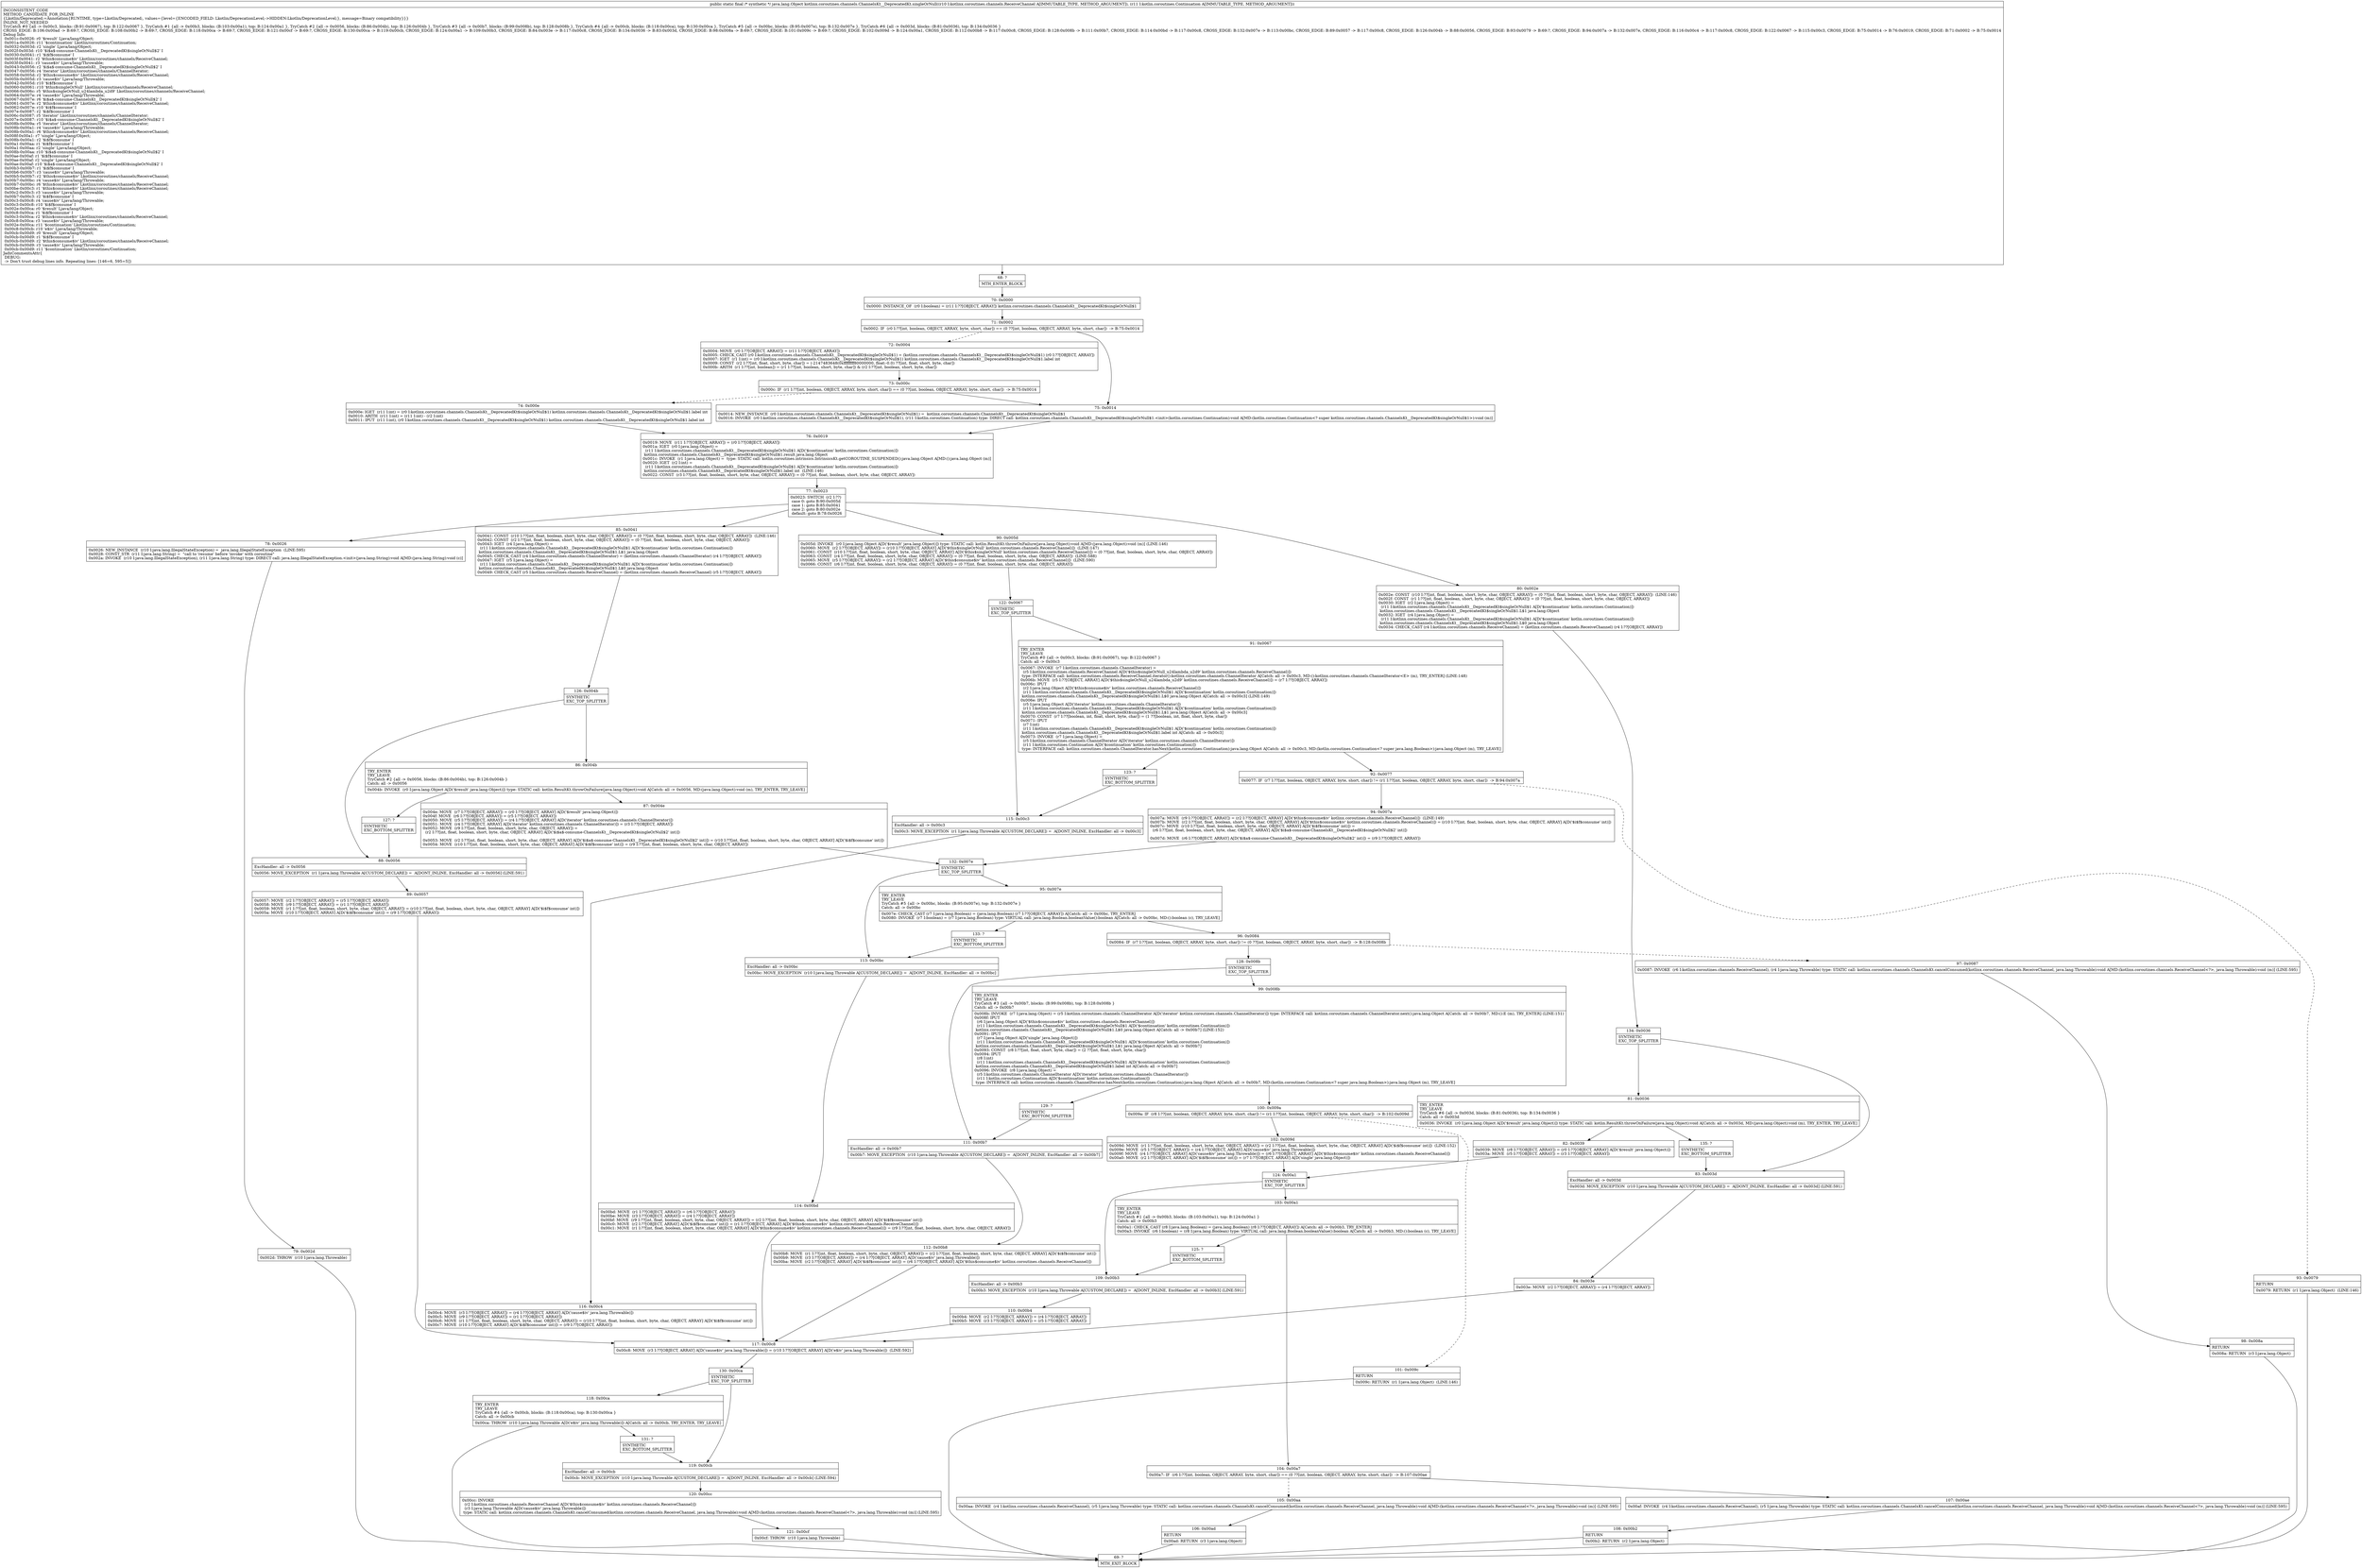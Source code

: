 digraph "CFG forkotlinx.coroutines.channels.ChannelsKt__DeprecatedKt.singleOrNull(Lkotlinx\/coroutines\/channels\/ReceiveChannel;Lkotlin\/coroutines\/Continuation;)Ljava\/lang\/Object;" {
Node_68 [shape=record,label="{68\:\ ?|MTH_ENTER_BLOCK\l}"];
Node_70 [shape=record,label="{70\:\ 0x0000|0x0000: INSTANCE_OF  (r0 I:boolean) = (r11 I:??[OBJECT, ARRAY]) kotlinx.coroutines.channels.ChannelsKt__DeprecatedKt$singleOrNull$1 \l}"];
Node_71 [shape=record,label="{71\:\ 0x0002|0x0002: IF  (r0 I:??[int, boolean, OBJECT, ARRAY, byte, short, char]) == (0 ??[int, boolean, OBJECT, ARRAY, byte, short, char])  \-\> B:75:0x0014 \l}"];
Node_72 [shape=record,label="{72\:\ 0x0004|0x0004: MOVE  (r0 I:??[OBJECT, ARRAY]) = (r11 I:??[OBJECT, ARRAY]) \l0x0005: CHECK_CAST (r0 I:kotlinx.coroutines.channels.ChannelsKt__DeprecatedKt$singleOrNull$1) = (kotlinx.coroutines.channels.ChannelsKt__DeprecatedKt$singleOrNull$1) (r0 I:??[OBJECT, ARRAY]) \l0x0007: IGET  (r1 I:int) = (r0 I:kotlinx.coroutines.channels.ChannelsKt__DeprecatedKt$singleOrNull$1) kotlinx.coroutines.channels.ChannelsKt__DeprecatedKt$singleOrNull$1.label int \l0x0009: CONST  (r2 I:??[int, float, short, byte, char]) = (\-2147483648(0xffffffff80000000, float:\-0.0) ??[int, float, short, byte, char]) \l0x000b: ARITH  (r1 I:??[int, boolean]) = (r1 I:??[int, boolean, short, byte, char]) & (r2 I:??[int, boolean, short, byte, char]) \l}"];
Node_73 [shape=record,label="{73\:\ 0x000c|0x000c: IF  (r1 I:??[int, boolean, OBJECT, ARRAY, byte, short, char]) == (0 ??[int, boolean, OBJECT, ARRAY, byte, short, char])  \-\> B:75:0x0014 \l}"];
Node_74 [shape=record,label="{74\:\ 0x000e|0x000e: IGET  (r11 I:int) = (r0 I:kotlinx.coroutines.channels.ChannelsKt__DeprecatedKt$singleOrNull$1) kotlinx.coroutines.channels.ChannelsKt__DeprecatedKt$singleOrNull$1.label int \l0x0010: ARITH  (r11 I:int) = (r11 I:int) \- (r2 I:int) \l0x0011: IPUT  (r11 I:int), (r0 I:kotlinx.coroutines.channels.ChannelsKt__DeprecatedKt$singleOrNull$1) kotlinx.coroutines.channels.ChannelsKt__DeprecatedKt$singleOrNull$1.label int \l}"];
Node_76 [shape=record,label="{76\:\ 0x0019|0x0019: MOVE  (r11 I:??[OBJECT, ARRAY]) = (r0 I:??[OBJECT, ARRAY]) \l0x001a: IGET  (r0 I:java.lang.Object) = \l  (r11 I:kotlinx.coroutines.channels.ChannelsKt__DeprecatedKt$singleOrNull$1 A[D('$continuation' kotlin.coroutines.Continuation)])\l kotlinx.coroutines.channels.ChannelsKt__DeprecatedKt$singleOrNull$1.result java.lang.Object \l0x001c: INVOKE  (r1 I:java.lang.Object) =  type: STATIC call: kotlin.coroutines.intrinsics.IntrinsicsKt.getCOROUTINE_SUSPENDED():java.lang.Object A[MD:():java.lang.Object (m)]\l0x0020: IGET  (r2 I:int) = \l  (r11 I:kotlinx.coroutines.channels.ChannelsKt__DeprecatedKt$singleOrNull$1 A[D('$continuation' kotlin.coroutines.Continuation)])\l kotlinx.coroutines.channels.ChannelsKt__DeprecatedKt$singleOrNull$1.label int  (LINE:146)\l0x0022: CONST  (r3 I:??[int, float, boolean, short, byte, char, OBJECT, ARRAY]) = (0 ??[int, float, boolean, short, byte, char, OBJECT, ARRAY]) \l}"];
Node_77 [shape=record,label="{77\:\ 0x0023|0x0023: SWITCH  (r2 I:??)\l case 0: goto B:90:0x005d\l case 1: goto B:85:0x0041\l case 2: goto B:80:0x002e\l default: goto B:78:0x0026 \l}"];
Node_78 [shape=record,label="{78\:\ 0x0026|0x0026: NEW_INSTANCE  (r10 I:java.lang.IllegalStateException) =  java.lang.IllegalStateException  (LINE:595)\l0x0028: CONST_STR  (r11 I:java.lang.String) =  \"call to 'resume' before 'invoke' with coroutine\" \l0x002a: INVOKE  (r10 I:java.lang.IllegalStateException), (r11 I:java.lang.String) type: DIRECT call: java.lang.IllegalStateException.\<init\>(java.lang.String):void A[MD:(java.lang.String):void (c)]\l}"];
Node_79 [shape=record,label="{79\:\ 0x002d|0x002d: THROW  (r10 I:java.lang.Throwable) \l}"];
Node_69 [shape=record,label="{69\:\ ?|MTH_EXIT_BLOCK\l}"];
Node_80 [shape=record,label="{80\:\ 0x002e|0x002e: CONST  (r10 I:??[int, float, boolean, short, byte, char, OBJECT, ARRAY]) = (0 ??[int, float, boolean, short, byte, char, OBJECT, ARRAY])  (LINE:146)\l0x002f: CONST  (r1 I:??[int, float, boolean, short, byte, char, OBJECT, ARRAY]) = (0 ??[int, float, boolean, short, byte, char, OBJECT, ARRAY]) \l0x0030: IGET  (r2 I:java.lang.Object) = \l  (r11 I:kotlinx.coroutines.channels.ChannelsKt__DeprecatedKt$singleOrNull$1 A[D('$continuation' kotlin.coroutines.Continuation)])\l kotlinx.coroutines.channels.ChannelsKt__DeprecatedKt$singleOrNull$1.L$1 java.lang.Object \l0x0032: IGET  (r4 I:java.lang.Object) = \l  (r11 I:kotlinx.coroutines.channels.ChannelsKt__DeprecatedKt$singleOrNull$1 A[D('$continuation' kotlin.coroutines.Continuation)])\l kotlinx.coroutines.channels.ChannelsKt__DeprecatedKt$singleOrNull$1.L$0 java.lang.Object \l0x0034: CHECK_CAST (r4 I:kotlinx.coroutines.channels.ReceiveChannel) = (kotlinx.coroutines.channels.ReceiveChannel) (r4 I:??[OBJECT, ARRAY]) \l}"];
Node_134 [shape=record,label="{134\:\ 0x0036|SYNTHETIC\lEXC_TOP_SPLITTER\l}"];
Node_81 [shape=record,label="{81\:\ 0x0036|TRY_ENTER\lTRY_LEAVE\lTryCatch #6 \{all \-\> 0x003d, blocks: (B:81:0x0036), top: B:134:0x0036 \}\lCatch: all \-\> 0x003d\l|0x0036: INVOKE  (r0 I:java.lang.Object A[D('$result' java.lang.Object)]) type: STATIC call: kotlin.ResultKt.throwOnFailure(java.lang.Object):void A[Catch: all \-\> 0x003d, MD:(java.lang.Object):void (m), TRY_ENTER, TRY_LEAVE]\l}"];
Node_82 [shape=record,label="{82\:\ 0x0039|0x0039: MOVE  (r8 I:??[OBJECT, ARRAY]) = (r0 I:??[OBJECT, ARRAY] A[D('$result' java.lang.Object)]) \l0x003a: MOVE  (r5 I:??[OBJECT, ARRAY]) = (r3 I:??[OBJECT, ARRAY]) \l}"];
Node_124 [shape=record,label="{124\:\ 0x00a1|SYNTHETIC\lEXC_TOP_SPLITTER\l}"];
Node_103 [shape=record,label="{103\:\ 0x00a1|TRY_ENTER\lTRY_LEAVE\lTryCatch #1 \{all \-\> 0x00b3, blocks: (B:103:0x00a1), top: B:124:0x00a1 \}\lCatch: all \-\> 0x00b3\l|0x00a1: CHECK_CAST (r8 I:java.lang.Boolean) = (java.lang.Boolean) (r8 I:??[OBJECT, ARRAY]) A[Catch: all \-\> 0x00b3, TRY_ENTER]\l0x00a3: INVOKE  (r6 I:boolean) = (r8 I:java.lang.Boolean) type: VIRTUAL call: java.lang.Boolean.booleanValue():boolean A[Catch: all \-\> 0x00b3, MD:():boolean (c), TRY_LEAVE]\l}"];
Node_104 [shape=record,label="{104\:\ 0x00a7|0x00a7: IF  (r6 I:??[int, boolean, OBJECT, ARRAY, byte, short, char]) == (0 ??[int, boolean, OBJECT, ARRAY, byte, short, char])  \-\> B:107:0x00ae \l}"];
Node_105 [shape=record,label="{105\:\ 0x00aa|0x00aa: INVOKE  (r4 I:kotlinx.coroutines.channels.ReceiveChannel), (r5 I:java.lang.Throwable) type: STATIC call: kotlinx.coroutines.channels.ChannelsKt.cancelConsumed(kotlinx.coroutines.channels.ReceiveChannel, java.lang.Throwable):void A[MD:(kotlinx.coroutines.channels.ReceiveChannel\<?\>, java.lang.Throwable):void (m)] (LINE:595)\l}"];
Node_106 [shape=record,label="{106\:\ 0x00ad|RETURN\l|0x00ad: RETURN  (r3 I:java.lang.Object) \l}"];
Node_107 [shape=record,label="{107\:\ 0x00ae|0x00af: INVOKE  (r4 I:kotlinx.coroutines.channels.ReceiveChannel), (r5 I:java.lang.Throwable) type: STATIC call: kotlinx.coroutines.channels.ChannelsKt.cancelConsumed(kotlinx.coroutines.channels.ReceiveChannel, java.lang.Throwable):void A[MD:(kotlinx.coroutines.channels.ReceiveChannel\<?\>, java.lang.Throwable):void (m)] (LINE:595)\l}"];
Node_108 [shape=record,label="{108\:\ 0x00b2|RETURN\l|0x00b2: RETURN  (r2 I:java.lang.Object) \l}"];
Node_125 [shape=record,label="{125\:\ ?|SYNTHETIC\lEXC_BOTTOM_SPLITTER\l}"];
Node_109 [shape=record,label="{109\:\ 0x00b3|ExcHandler: all \-\> 0x00b3\l|0x00b3: MOVE_EXCEPTION  (r10 I:java.lang.Throwable A[CUSTOM_DECLARE]) =  A[DONT_INLINE, ExcHandler: all \-\> 0x00b3] (LINE:591)\l}"];
Node_110 [shape=record,label="{110\:\ 0x00b4|0x00b4: MOVE  (r2 I:??[OBJECT, ARRAY]) = (r4 I:??[OBJECT, ARRAY]) \l0x00b5: MOVE  (r3 I:??[OBJECT, ARRAY]) = (r5 I:??[OBJECT, ARRAY]) \l}"];
Node_117 [shape=record,label="{117\:\ 0x00c8|0x00c8: MOVE  (r3 I:??[OBJECT, ARRAY] A[D('cause$iv' java.lang.Throwable)]) = (r10 I:??[OBJECT, ARRAY] A[D('e$iv' java.lang.Throwable)])  (LINE:592)\l}"];
Node_130 [shape=record,label="{130\:\ 0x00ca|SYNTHETIC\lEXC_TOP_SPLITTER\l}"];
Node_118 [shape=record,label="{118\:\ 0x00ca|TRY_ENTER\lTRY_LEAVE\lTryCatch #4 \{all \-\> 0x00cb, blocks: (B:118:0x00ca), top: B:130:0x00ca \}\lCatch: all \-\> 0x00cb\l|0x00ca: THROW  (r10 I:java.lang.Throwable A[D('e$iv' java.lang.Throwable)]) A[Catch: all \-\> 0x00cb, TRY_ENTER, TRY_LEAVE]\l}"];
Node_131 [shape=record,label="{131\:\ ?|SYNTHETIC\lEXC_BOTTOM_SPLITTER\l}"];
Node_119 [shape=record,label="{119\:\ 0x00cb|ExcHandler: all \-\> 0x00cb\l|0x00cb: MOVE_EXCEPTION  (r10 I:java.lang.Throwable A[CUSTOM_DECLARE]) =  A[DONT_INLINE, ExcHandler: all \-\> 0x00cb] (LINE:594)\l}"];
Node_120 [shape=record,label="{120\:\ 0x00cc|0x00cc: INVOKE  \l  (r2 I:kotlinx.coroutines.channels.ReceiveChannel A[D('$this$consume$iv' kotlinx.coroutines.channels.ReceiveChannel)])\l  (r3 I:java.lang.Throwable A[D('cause$iv' java.lang.Throwable)])\l type: STATIC call: kotlinx.coroutines.channels.ChannelsKt.cancelConsumed(kotlinx.coroutines.channels.ReceiveChannel, java.lang.Throwable):void A[MD:(kotlinx.coroutines.channels.ReceiveChannel\<?\>, java.lang.Throwable):void (m)] (LINE:595)\l}"];
Node_121 [shape=record,label="{121\:\ 0x00cf|0x00cf: THROW  (r10 I:java.lang.Throwable) \l}"];
Node_135 [shape=record,label="{135\:\ ?|SYNTHETIC\lEXC_BOTTOM_SPLITTER\l}"];
Node_83 [shape=record,label="{83\:\ 0x003d|ExcHandler: all \-\> 0x003d\l|0x003d: MOVE_EXCEPTION  (r10 I:java.lang.Throwable A[CUSTOM_DECLARE]) =  A[DONT_INLINE, ExcHandler: all \-\> 0x003d] (LINE:591)\l}"];
Node_84 [shape=record,label="{84\:\ 0x003e|0x003e: MOVE  (r2 I:??[OBJECT, ARRAY]) = (r4 I:??[OBJECT, ARRAY]) \l}"];
Node_85 [shape=record,label="{85\:\ 0x0041|0x0041: CONST  (r10 I:??[int, float, boolean, short, byte, char, OBJECT, ARRAY]) = (0 ??[int, float, boolean, short, byte, char, OBJECT, ARRAY])  (LINE:146)\l0x0042: CONST  (r2 I:??[int, float, boolean, short, byte, char, OBJECT, ARRAY]) = (0 ??[int, float, boolean, short, byte, char, OBJECT, ARRAY]) \l0x0043: IGET  (r4 I:java.lang.Object) = \l  (r11 I:kotlinx.coroutines.channels.ChannelsKt__DeprecatedKt$singleOrNull$1 A[D('$continuation' kotlin.coroutines.Continuation)])\l kotlinx.coroutines.channels.ChannelsKt__DeprecatedKt$singleOrNull$1.L$1 java.lang.Object \l0x0045: CHECK_CAST (r4 I:kotlinx.coroutines.channels.ChannelIterator) = (kotlinx.coroutines.channels.ChannelIterator) (r4 I:??[OBJECT, ARRAY]) \l0x0047: IGET  (r5 I:java.lang.Object) = \l  (r11 I:kotlinx.coroutines.channels.ChannelsKt__DeprecatedKt$singleOrNull$1 A[D('$continuation' kotlin.coroutines.Continuation)])\l kotlinx.coroutines.channels.ChannelsKt__DeprecatedKt$singleOrNull$1.L$0 java.lang.Object \l0x0049: CHECK_CAST (r5 I:kotlinx.coroutines.channels.ReceiveChannel) = (kotlinx.coroutines.channels.ReceiveChannel) (r5 I:??[OBJECT, ARRAY]) \l}"];
Node_126 [shape=record,label="{126\:\ 0x004b|SYNTHETIC\lEXC_TOP_SPLITTER\l}"];
Node_86 [shape=record,label="{86\:\ 0x004b|TRY_ENTER\lTRY_LEAVE\lTryCatch #2 \{all \-\> 0x0056, blocks: (B:86:0x004b), top: B:126:0x004b \}\lCatch: all \-\> 0x0056\l|0x004b: INVOKE  (r0 I:java.lang.Object A[D('$result' java.lang.Object)]) type: STATIC call: kotlin.ResultKt.throwOnFailure(java.lang.Object):void A[Catch: all \-\> 0x0056, MD:(java.lang.Object):void (m), TRY_ENTER, TRY_LEAVE]\l}"];
Node_87 [shape=record,label="{87\:\ 0x004e|0x004e: MOVE  (r7 I:??[OBJECT, ARRAY]) = (r0 I:??[OBJECT, ARRAY] A[D('$result' java.lang.Object)]) \l0x004f: MOVE  (r6 I:??[OBJECT, ARRAY]) = (r5 I:??[OBJECT, ARRAY]) \l0x0050: MOVE  (r5 I:??[OBJECT, ARRAY]) = (r4 I:??[OBJECT, ARRAY] A[D('iterator' kotlinx.coroutines.channels.ChannelIterator)]) \l0x0051: MOVE  (r4 I:??[OBJECT, ARRAY] A[D('iterator' kotlinx.coroutines.channels.ChannelIterator)]) = (r3 I:??[OBJECT, ARRAY]) \l0x0052: MOVE  (r9 I:??[int, float, boolean, short, byte, char, OBJECT, ARRAY]) = \l  (r2 I:??[int, float, boolean, short, byte, char, OBJECT, ARRAY] A[D('$i$a$\-consume\-ChannelsKt__DeprecatedKt$singleOrNull$2' int)])\l \l0x0053: MOVE  (r2 I:??[int, float, boolean, short, byte, char, OBJECT, ARRAY] A[D('$i$a$\-consume\-ChannelsKt__DeprecatedKt$singleOrNull$2' int)]) = (r10 I:??[int, float, boolean, short, byte, char, OBJECT, ARRAY] A[D('$i$f$consume' int)]) \l0x0054: MOVE  (r10 I:??[int, float, boolean, short, byte, char, OBJECT, ARRAY] A[D('$i$f$consume' int)]) = (r9 I:??[int, float, boolean, short, byte, char, OBJECT, ARRAY]) \l}"];
Node_132 [shape=record,label="{132\:\ 0x007e|SYNTHETIC\lEXC_TOP_SPLITTER\l}"];
Node_95 [shape=record,label="{95\:\ 0x007e|TRY_ENTER\lTRY_LEAVE\lTryCatch #5 \{all \-\> 0x00bc, blocks: (B:95:0x007e), top: B:132:0x007e \}\lCatch: all \-\> 0x00bc\l|0x007e: CHECK_CAST (r7 I:java.lang.Boolean) = (java.lang.Boolean) (r7 I:??[OBJECT, ARRAY]) A[Catch: all \-\> 0x00bc, TRY_ENTER]\l0x0080: INVOKE  (r7 I:boolean) = (r7 I:java.lang.Boolean) type: VIRTUAL call: java.lang.Boolean.booleanValue():boolean A[Catch: all \-\> 0x00bc, MD:():boolean (c), TRY_LEAVE]\l}"];
Node_96 [shape=record,label="{96\:\ 0x0084|0x0084: IF  (r7 I:??[int, boolean, OBJECT, ARRAY, byte, short, char]) != (0 ??[int, boolean, OBJECT, ARRAY, byte, short, char])  \-\> B:128:0x008b \l}"];
Node_97 [shape=record,label="{97\:\ 0x0087|0x0087: INVOKE  (r6 I:kotlinx.coroutines.channels.ReceiveChannel), (r4 I:java.lang.Throwable) type: STATIC call: kotlinx.coroutines.channels.ChannelsKt.cancelConsumed(kotlinx.coroutines.channels.ReceiveChannel, java.lang.Throwable):void A[MD:(kotlinx.coroutines.channels.ReceiveChannel\<?\>, java.lang.Throwable):void (m)] (LINE:595)\l}"];
Node_98 [shape=record,label="{98\:\ 0x008a|RETURN\l|0x008a: RETURN  (r3 I:java.lang.Object) \l}"];
Node_128 [shape=record,label="{128\:\ 0x008b|SYNTHETIC\lEXC_TOP_SPLITTER\l}"];
Node_99 [shape=record,label="{99\:\ 0x008b|TRY_ENTER\lTRY_LEAVE\lTryCatch #3 \{all \-\> 0x00b7, blocks: (B:99:0x008b), top: B:128:0x008b \}\lCatch: all \-\> 0x00b7\l|0x008b: INVOKE  (r7 I:java.lang.Object) = (r5 I:kotlinx.coroutines.channels.ChannelIterator A[D('iterator' kotlinx.coroutines.channels.ChannelIterator)]) type: INTERFACE call: kotlinx.coroutines.channels.ChannelIterator.next():java.lang.Object A[Catch: all \-\> 0x00b7, MD:():E (m), TRY_ENTER] (LINE:151)\l0x008f: IPUT  \l  (r6 I:java.lang.Object A[D('$this$consume$iv' kotlinx.coroutines.channels.ReceiveChannel)])\l  (r11 I:kotlinx.coroutines.channels.ChannelsKt__DeprecatedKt$singleOrNull$1 A[D('$continuation' kotlin.coroutines.Continuation)])\l kotlinx.coroutines.channels.ChannelsKt__DeprecatedKt$singleOrNull$1.L$0 java.lang.Object A[Catch: all \-\> 0x00b7] (LINE:152)\l0x0091: IPUT  \l  (r7 I:java.lang.Object A[D('single' java.lang.Object)])\l  (r11 I:kotlinx.coroutines.channels.ChannelsKt__DeprecatedKt$singleOrNull$1 A[D('$continuation' kotlin.coroutines.Continuation)])\l kotlinx.coroutines.channels.ChannelsKt__DeprecatedKt$singleOrNull$1.L$1 java.lang.Object A[Catch: all \-\> 0x00b7]\l0x0093: CONST  (r8 I:??[int, float, short, byte, char]) = (2 ??[int, float, short, byte, char]) \l0x0094: IPUT  \l  (r8 I:int)\l  (r11 I:kotlinx.coroutines.channels.ChannelsKt__DeprecatedKt$singleOrNull$1 A[D('$continuation' kotlin.coroutines.Continuation)])\l kotlinx.coroutines.channels.ChannelsKt__DeprecatedKt$singleOrNull$1.label int A[Catch: all \-\> 0x00b7]\l0x0096: INVOKE  (r8 I:java.lang.Object) = \l  (r5 I:kotlinx.coroutines.channels.ChannelIterator A[D('iterator' kotlinx.coroutines.channels.ChannelIterator)])\l  (r11 I:kotlin.coroutines.Continuation A[D('$continuation' kotlin.coroutines.Continuation)])\l type: INTERFACE call: kotlinx.coroutines.channels.ChannelIterator.hasNext(kotlin.coroutines.Continuation):java.lang.Object A[Catch: all \-\> 0x00b7, MD:(kotlin.coroutines.Continuation\<? super java.lang.Boolean\>):java.lang.Object (m), TRY_LEAVE]\l}"];
Node_100 [shape=record,label="{100\:\ 0x009a|0x009a: IF  (r8 I:??[int, boolean, OBJECT, ARRAY, byte, short, char]) != (r1 I:??[int, boolean, OBJECT, ARRAY, byte, short, char])  \-\> B:102:0x009d \l}"];
Node_101 [shape=record,label="{101\:\ 0x009c|RETURN\l|0x009c: RETURN  (r1 I:java.lang.Object)  (LINE:146)\l}"];
Node_102 [shape=record,label="{102\:\ 0x009d|0x009d: MOVE  (r1 I:??[int, float, boolean, short, byte, char, OBJECT, ARRAY]) = (r2 I:??[int, float, boolean, short, byte, char, OBJECT, ARRAY] A[D('$i$f$consume' int)])  (LINE:152)\l0x009e: MOVE  (r5 I:??[OBJECT, ARRAY]) = (r4 I:??[OBJECT, ARRAY] A[D('cause$iv' java.lang.Throwable)]) \l0x009f: MOVE  (r4 I:??[OBJECT, ARRAY] A[D('cause$iv' java.lang.Throwable)]) = (r6 I:??[OBJECT, ARRAY] A[D('$this$consume$iv' kotlinx.coroutines.channels.ReceiveChannel)]) \l0x00a0: MOVE  (r2 I:??[OBJECT, ARRAY] A[D('$i$f$consume' int)]) = (r7 I:??[OBJECT, ARRAY] A[D('single' java.lang.Object)]) \l}"];
Node_129 [shape=record,label="{129\:\ ?|SYNTHETIC\lEXC_BOTTOM_SPLITTER\l}"];
Node_111 [shape=record,label="{111\:\ 0x00b7|ExcHandler: all \-\> 0x00b7\l|0x00b7: MOVE_EXCEPTION  (r10 I:java.lang.Throwable A[CUSTOM_DECLARE]) =  A[DONT_INLINE, ExcHandler: all \-\> 0x00b7]\l}"];
Node_112 [shape=record,label="{112\:\ 0x00b8|0x00b8: MOVE  (r1 I:??[int, float, boolean, short, byte, char, OBJECT, ARRAY]) = (r2 I:??[int, float, boolean, short, byte, char, OBJECT, ARRAY] A[D('$i$f$consume' int)]) \l0x00b9: MOVE  (r3 I:??[OBJECT, ARRAY]) = (r4 I:??[OBJECT, ARRAY] A[D('cause$iv' java.lang.Throwable)]) \l0x00ba: MOVE  (r2 I:??[OBJECT, ARRAY] A[D('$i$f$consume' int)]) = (r6 I:??[OBJECT, ARRAY] A[D('$this$consume$iv' kotlinx.coroutines.channels.ReceiveChannel)]) \l}"];
Node_133 [shape=record,label="{133\:\ ?|SYNTHETIC\lEXC_BOTTOM_SPLITTER\l}"];
Node_113 [shape=record,label="{113\:\ 0x00bc|ExcHandler: all \-\> 0x00bc\l|0x00bc: MOVE_EXCEPTION  (r10 I:java.lang.Throwable A[CUSTOM_DECLARE]) =  A[DONT_INLINE, ExcHandler: all \-\> 0x00bc]\l}"];
Node_114 [shape=record,label="{114\:\ 0x00bd|0x00bd: MOVE  (r1 I:??[OBJECT, ARRAY]) = (r6 I:??[OBJECT, ARRAY]) \l0x00be: MOVE  (r3 I:??[OBJECT, ARRAY]) = (r4 I:??[OBJECT, ARRAY]) \l0x00bf: MOVE  (r9 I:??[int, float, boolean, short, byte, char, OBJECT, ARRAY]) = (r2 I:??[int, float, boolean, short, byte, char, OBJECT, ARRAY] A[D('$i$f$consume' int)]) \l0x00c0: MOVE  (r2 I:??[OBJECT, ARRAY] A[D('$i$f$consume' int)]) = (r1 I:??[OBJECT, ARRAY] A[D('$this$consume$iv' kotlinx.coroutines.channels.ReceiveChannel)]) \l0x00c1: MOVE  (r1 I:??[int, float, boolean, short, byte, char, OBJECT, ARRAY] A[D('$this$consume$iv' kotlinx.coroutines.channels.ReceiveChannel)]) = (r9 I:??[int, float, boolean, short, byte, char, OBJECT, ARRAY]) \l}"];
Node_127 [shape=record,label="{127\:\ ?|SYNTHETIC\lEXC_BOTTOM_SPLITTER\l}"];
Node_88 [shape=record,label="{88\:\ 0x0056|ExcHandler: all \-\> 0x0056\l|0x0056: MOVE_EXCEPTION  (r1 I:java.lang.Throwable A[CUSTOM_DECLARE]) =  A[DONT_INLINE, ExcHandler: all \-\> 0x0056] (LINE:591)\l}"];
Node_89 [shape=record,label="{89\:\ 0x0057|0x0057: MOVE  (r2 I:??[OBJECT, ARRAY]) = (r5 I:??[OBJECT, ARRAY]) \l0x0058: MOVE  (r9 I:??[OBJECT, ARRAY]) = (r1 I:??[OBJECT, ARRAY]) \l0x0059: MOVE  (r1 I:??[int, float, boolean, short, byte, char, OBJECT, ARRAY]) = (r10 I:??[int, float, boolean, short, byte, char, OBJECT, ARRAY] A[D('$i$f$consume' int)]) \l0x005a: MOVE  (r10 I:??[OBJECT, ARRAY] A[D('$i$f$consume' int)]) = (r9 I:??[OBJECT, ARRAY]) \l}"];
Node_90 [shape=record,label="{90\:\ 0x005d|0x005d: INVOKE  (r0 I:java.lang.Object A[D('$result' java.lang.Object)]) type: STATIC call: kotlin.ResultKt.throwOnFailure(java.lang.Object):void A[MD:(java.lang.Object):void (m)] (LINE:146)\l0x0060: MOVE  (r2 I:??[OBJECT, ARRAY]) = (r10 I:??[OBJECT, ARRAY] A[D('$this$singleOrNull' kotlinx.coroutines.channels.ReceiveChannel)])  (LINE:147)\l0x0061: CONST  (r10 I:??[int, float, boolean, short, byte, char, OBJECT, ARRAY] A[D('$this$singleOrNull' kotlinx.coroutines.channels.ReceiveChannel)]) = (0 ??[int, float, boolean, short, byte, char, OBJECT, ARRAY]) \l0x0063: CONST  (r4 I:??[int, float, boolean, short, byte, char, OBJECT, ARRAY]) = (0 ??[int, float, boolean, short, byte, char, OBJECT, ARRAY])  (LINE:588)\l0x0065: MOVE  (r5 I:??[OBJECT, ARRAY]) = (r2 I:??[OBJECT, ARRAY] A[D('$this$consume$iv' kotlinx.coroutines.channels.ReceiveChannel)])  (LINE:590)\l0x0066: CONST  (r6 I:??[int, float, boolean, short, byte, char, OBJECT, ARRAY]) = (0 ??[int, float, boolean, short, byte, char, OBJECT, ARRAY]) \l}"];
Node_122 [shape=record,label="{122\:\ 0x0067|SYNTHETIC\lEXC_TOP_SPLITTER\l}"];
Node_91 [shape=record,label="{91\:\ 0x0067|TRY_ENTER\lTRY_LEAVE\lTryCatch #0 \{all \-\> 0x00c3, blocks: (B:91:0x0067), top: B:122:0x0067 \}\lCatch: all \-\> 0x00c3\l|0x0067: INVOKE  (r7 I:kotlinx.coroutines.channels.ChannelIterator) = \l  (r5 I:kotlinx.coroutines.channels.ReceiveChannel A[D('$this$singleOrNull_u24lambda_u2d9' kotlinx.coroutines.channels.ReceiveChannel)])\l type: INTERFACE call: kotlinx.coroutines.channels.ReceiveChannel.iterator():kotlinx.coroutines.channels.ChannelIterator A[Catch: all \-\> 0x00c3, MD:():kotlinx.coroutines.channels.ChannelIterator\<E\> (m), TRY_ENTER] (LINE:148)\l0x006b: MOVE  (r5 I:??[OBJECT, ARRAY] A[D('$this$singleOrNull_u24lambda_u2d9' kotlinx.coroutines.channels.ReceiveChannel)]) = (r7 I:??[OBJECT, ARRAY]) \l0x006c: IPUT  \l  (r2 I:java.lang.Object A[D('$this$consume$iv' kotlinx.coroutines.channels.ReceiveChannel)])\l  (r11 I:kotlinx.coroutines.channels.ChannelsKt__DeprecatedKt$singleOrNull$1 A[D('$continuation' kotlin.coroutines.Continuation)])\l kotlinx.coroutines.channels.ChannelsKt__DeprecatedKt$singleOrNull$1.L$0 java.lang.Object A[Catch: all \-\> 0x00c3] (LINE:149)\l0x006e: IPUT  \l  (r5 I:java.lang.Object A[D('iterator' kotlinx.coroutines.channels.ChannelIterator)])\l  (r11 I:kotlinx.coroutines.channels.ChannelsKt__DeprecatedKt$singleOrNull$1 A[D('$continuation' kotlin.coroutines.Continuation)])\l kotlinx.coroutines.channels.ChannelsKt__DeprecatedKt$singleOrNull$1.L$1 java.lang.Object A[Catch: all \-\> 0x00c3]\l0x0070: CONST  (r7 I:??[boolean, int, float, short, byte, char]) = (1 ??[boolean, int, float, short, byte, char]) \l0x0071: IPUT  \l  (r7 I:int)\l  (r11 I:kotlinx.coroutines.channels.ChannelsKt__DeprecatedKt$singleOrNull$1 A[D('$continuation' kotlin.coroutines.Continuation)])\l kotlinx.coroutines.channels.ChannelsKt__DeprecatedKt$singleOrNull$1.label int A[Catch: all \-\> 0x00c3]\l0x0073: INVOKE  (r7 I:java.lang.Object) = \l  (r5 I:kotlinx.coroutines.channels.ChannelIterator A[D('iterator' kotlinx.coroutines.channels.ChannelIterator)])\l  (r11 I:kotlin.coroutines.Continuation A[D('$continuation' kotlin.coroutines.Continuation)])\l type: INTERFACE call: kotlinx.coroutines.channels.ChannelIterator.hasNext(kotlin.coroutines.Continuation):java.lang.Object A[Catch: all \-\> 0x00c3, MD:(kotlin.coroutines.Continuation\<? super java.lang.Boolean\>):java.lang.Object (m), TRY_LEAVE]\l}"];
Node_92 [shape=record,label="{92\:\ 0x0077|0x0077: IF  (r7 I:??[int, boolean, OBJECT, ARRAY, byte, short, char]) != (r1 I:??[int, boolean, OBJECT, ARRAY, byte, short, char])  \-\> B:94:0x007a \l}"];
Node_93 [shape=record,label="{93\:\ 0x0079|RETURN\l|0x0079: RETURN  (r1 I:java.lang.Object)  (LINE:146)\l}"];
Node_94 [shape=record,label="{94\:\ 0x007a|0x007a: MOVE  (r9 I:??[OBJECT, ARRAY]) = (r2 I:??[OBJECT, ARRAY] A[D('$this$consume$iv' kotlinx.coroutines.channels.ReceiveChannel)])  (LINE:149)\l0x007b: MOVE  (r2 I:??[int, float, boolean, short, byte, char, OBJECT, ARRAY] A[D('$this$consume$iv' kotlinx.coroutines.channels.ReceiveChannel)]) = (r10 I:??[int, float, boolean, short, byte, char, OBJECT, ARRAY] A[D('$i$f$consume' int)]) \l0x007c: MOVE  (r10 I:??[int, float, boolean, short, byte, char, OBJECT, ARRAY] A[D('$i$f$consume' int)]) = \l  (r6 I:??[int, float, boolean, short, byte, char, OBJECT, ARRAY] A[D('$i$a$\-consume\-ChannelsKt__DeprecatedKt$singleOrNull$2' int)])\l \l0x007d: MOVE  (r6 I:??[OBJECT, ARRAY] A[D('$i$a$\-consume\-ChannelsKt__DeprecatedKt$singleOrNull$2' int)]) = (r9 I:??[OBJECT, ARRAY]) \l}"];
Node_123 [shape=record,label="{123\:\ ?|SYNTHETIC\lEXC_BOTTOM_SPLITTER\l}"];
Node_115 [shape=record,label="{115\:\ 0x00c3|ExcHandler: all \-\> 0x00c3\l|0x00c3: MOVE_EXCEPTION  (r1 I:java.lang.Throwable A[CUSTOM_DECLARE]) =  A[DONT_INLINE, ExcHandler: all \-\> 0x00c3]\l}"];
Node_116 [shape=record,label="{116\:\ 0x00c4|0x00c4: MOVE  (r3 I:??[OBJECT, ARRAY]) = (r4 I:??[OBJECT, ARRAY] A[D('cause$iv' java.lang.Throwable)]) \l0x00c5: MOVE  (r9 I:??[OBJECT, ARRAY]) = (r1 I:??[OBJECT, ARRAY]) \l0x00c6: MOVE  (r1 I:??[int, float, boolean, short, byte, char, OBJECT, ARRAY]) = (r10 I:??[int, float, boolean, short, byte, char, OBJECT, ARRAY] A[D('$i$f$consume' int)]) \l0x00c7: MOVE  (r10 I:??[OBJECT, ARRAY] A[D('$i$f$consume' int)]) = (r9 I:??[OBJECT, ARRAY]) \l}"];
Node_75 [shape=record,label="{75\:\ 0x0014|0x0014: NEW_INSTANCE  (r0 I:kotlinx.coroutines.channels.ChannelsKt__DeprecatedKt$singleOrNull$1) =  kotlinx.coroutines.channels.ChannelsKt__DeprecatedKt$singleOrNull$1 \l0x0016: INVOKE  (r0 I:kotlinx.coroutines.channels.ChannelsKt__DeprecatedKt$singleOrNull$1), (r11 I:kotlin.coroutines.Continuation) type: DIRECT call: kotlinx.coroutines.channels.ChannelsKt__DeprecatedKt$singleOrNull$1.\<init\>(kotlin.coroutines.Continuation):void A[MD:(kotlin.coroutines.Continuation\<? super kotlinx.coroutines.channels.ChannelsKt__DeprecatedKt$singleOrNull$1\>):void (m)]\l}"];
MethodNode[shape=record,label="{public static final \/* synthetic *\/ java.lang.Object kotlinx.coroutines.channels.ChannelsKt__DeprecatedKt.singleOrNull((r10 I:kotlinx.coroutines.channels.ReceiveChannel A[IMMUTABLE_TYPE, METHOD_ARGUMENT]), (r11 I:kotlin.coroutines.Continuation A[IMMUTABLE_TYPE, METHOD_ARGUMENT]))  | INCONSISTENT_CODE\lMETHOD_CANDIDATE_FOR_INLINE\l\{Lkotlin\/Deprecated;=Annotation\{RUNTIME, type=Lkotlin\/Deprecated;, values=\{level=\{ENCODED_FIELD: Lkotlin\/DeprecationLevel;\-\>HIDDEN:Lkotlin\/DeprecationLevel;\}, message=Binary compatibility\}\}\}\lINLINE_NOT_NEEDED\lTryCatch #0 \{all \-\> 0x00c3, blocks: (B:91:0x0067), top: B:122:0x0067 \}, TryCatch #1 \{all \-\> 0x00b3, blocks: (B:103:0x00a1), top: B:124:0x00a1 \}, TryCatch #2 \{all \-\> 0x0056, blocks: (B:86:0x004b), top: B:126:0x004b \}, TryCatch #3 \{all \-\> 0x00b7, blocks: (B:99:0x008b), top: B:128:0x008b \}, TryCatch #4 \{all \-\> 0x00cb, blocks: (B:118:0x00ca), top: B:130:0x00ca \}, TryCatch #5 \{all \-\> 0x00bc, blocks: (B:95:0x007e), top: B:132:0x007e \}, TryCatch #6 \{all \-\> 0x003d, blocks: (B:81:0x0036), top: B:134:0x0036 \}\lCROSS_EDGE: B:106:0x00ad \-\> B:69:?, CROSS_EDGE: B:108:0x00b2 \-\> B:69:?, CROSS_EDGE: B:118:0x00ca \-\> B:69:?, CROSS_EDGE: B:121:0x00cf \-\> B:69:?, CROSS_EDGE: B:130:0x00ca \-\> B:119:0x00cb, CROSS_EDGE: B:124:0x00a1 \-\> B:109:0x00b3, CROSS_EDGE: B:84:0x003e \-\> B:117:0x00c8, CROSS_EDGE: B:134:0x0036 \-\> B:83:0x003d, CROSS_EDGE: B:98:0x008a \-\> B:69:?, CROSS_EDGE: B:101:0x009c \-\> B:69:?, CROSS_EDGE: B:102:0x009d \-\> B:124:0x00a1, CROSS_EDGE: B:112:0x00b8 \-\> B:117:0x00c8, CROSS_EDGE: B:128:0x008b \-\> B:111:0x00b7, CROSS_EDGE: B:114:0x00bd \-\> B:117:0x00c8, CROSS_EDGE: B:132:0x007e \-\> B:113:0x00bc, CROSS_EDGE: B:89:0x0057 \-\> B:117:0x00c8, CROSS_EDGE: B:126:0x004b \-\> B:88:0x0056, CROSS_EDGE: B:93:0x0079 \-\> B:69:?, CROSS_EDGE: B:94:0x007a \-\> B:132:0x007e, CROSS_EDGE: B:116:0x00c4 \-\> B:117:0x00c8, CROSS_EDGE: B:122:0x0067 \-\> B:115:0x00c3, CROSS_EDGE: B:75:0x0014 \-\> B:76:0x0019, CROSS_EDGE: B:71:0x0002 \-\> B:75:0x0014\lDebug Info:\l  0x001c\-0x0026: r0 '$result' Ljava\/lang\/Object;\l  0x001a\-0x0026: r11 '$continuation' Lkotlin\/coroutines\/Continuation;\l  0x0032\-0x003d: r2 'single' Ljava\/lang\/Object;\l  0x002f\-0x003d: r10 '$i$a$\-consume\-ChannelsKt__DeprecatedKt$singleOrNull$2' I\l  0x0030\-0x0041: r1 '$i$f$consume' I\l  0x003f\-0x0041: r2 '$this$consume$iv' Lkotlinx\/coroutines\/channels\/ReceiveChannel;\l  0x003f\-0x0041: r3 'cause$iv' Ljava\/lang\/Throwable;\l  0x0043\-0x0056: r2 '$i$a$\-consume\-ChannelsKt__DeprecatedKt$singleOrNull$2' I\l  0x0047\-0x0056: r4 'iterator' Lkotlinx\/coroutines\/channels\/ChannelIterator;\l  0x0058\-0x005d: r2 '$this$consume$iv' Lkotlinx\/coroutines\/channels\/ReceiveChannel;\l  0x005b\-0x005d: r3 'cause$iv' Ljava\/lang\/Throwable;\l  0x0042\-0x005d: r10 '$i$f$consume' I\l  0x0060\-0x0061: r10 '$this$singleOrNull' Lkotlinx\/coroutines\/channels\/ReceiveChannel;\l  0x0066\-0x006c: r5 '$this$singleOrNull_u24lambda_u2d9' Lkotlinx\/coroutines\/channels\/ReceiveChannel;\l  0x0064\-0x007e: r4 'cause$iv' Ljava\/lang\/Throwable;\l  0x0067\-0x007e: r6 '$i$a$\-consume\-ChannelsKt__DeprecatedKt$singleOrNull$2' I\l  0x0061\-0x007e: r2 '$this$consume$iv' Lkotlinx\/coroutines\/channels\/ReceiveChannel;\l  0x0062\-0x007e: r10 '$i$f$consume' I\l  0x007e\-0x0087: r2 '$i$f$consume' I\l  0x006c\-0x0087: r5 'iterator' Lkotlinx\/coroutines\/channels\/ChannelIterator;\l  0x007e\-0x0087: r10 '$i$a$\-consume\-ChannelsKt__DeprecatedKt$singleOrNull$2' I\l  0x008b\-0x009a: r5 'iterator' Lkotlinx\/coroutines\/channels\/ChannelIterator;\l  0x008b\-0x00a1: r4 'cause$iv' Ljava\/lang\/Throwable;\l  0x008b\-0x00a1: r6 '$this$consume$iv' Lkotlinx\/coroutines\/channels\/ReceiveChannel;\l  0x008f\-0x00a1: r7 'single' Ljava\/lang\/Object;\l  0x008b\-0x00a1: r2 '$i$f$consume' I\l  0x00a1\-0x00aa: r1 '$i$f$consume' I\l  0x00a1\-0x00aa: r2 'single' Ljava\/lang\/Object;\l  0x008b\-0x00aa: r10 '$i$a$\-consume\-ChannelsKt__DeprecatedKt$singleOrNull$2' I\l  0x00ae\-0x00af: r1 '$i$f$consume' I\l  0x00ae\-0x00af: r2 'single' Ljava\/lang\/Object;\l  0x00ae\-0x00af: r10 '$i$a$\-consume\-ChannelsKt__DeprecatedKt$singleOrNull$2' I\l  0x00b3\-0x00b7: r1 '$i$f$consume' I\l  0x00b6\-0x00b7: r3 'cause$iv' Ljava\/lang\/Throwable;\l  0x00b5\-0x00b7: r2 '$this$consume$iv' Lkotlinx\/coroutines\/channels\/ReceiveChannel;\l  0x00b7\-0x00bc: r4 'cause$iv' Ljava\/lang\/Throwable;\l  0x00b7\-0x00bc: r6 '$this$consume$iv' Lkotlinx\/coroutines\/channels\/ReceiveChannel;\l  0x00be\-0x00c3: r1 '$this$consume$iv' Lkotlinx\/coroutines\/channels\/ReceiveChannel;\l  0x00c2\-0x00c3: r3 'cause$iv' Ljava\/lang\/Throwable;\l  0x00b7\-0x00c3: r2 '$i$f$consume' I\l  0x00c3\-0x00c8: r4 'cause$iv' Ljava\/lang\/Throwable;\l  0x00c3\-0x00c8: r10 '$i$f$consume' I\l  0x002e\-0x00ca: r0 '$result' Ljava\/lang\/Object;\l  0x00c8\-0x00ca: r1 '$i$f$consume' I\l  0x00c3\-0x00ca: r2 '$this$consume$iv' Lkotlinx\/coroutines\/channels\/ReceiveChannel;\l  0x00c8\-0x00ca: r3 'cause$iv' Ljava\/lang\/Throwable;\l  0x002e\-0x00ca: r11 '$continuation' Lkotlin\/coroutines\/Continuation;\l  0x00c8\-0x00cb: r10 'e$iv' Ljava\/lang\/Throwable;\l  0x00cb\-0x00d9: r0 '$result' Ljava\/lang\/Object;\l  0x00cb\-0x00d9: r1 '$i$f$consume' I\l  0x00cb\-0x00d9: r2 '$this$consume$iv' Lkotlinx\/coroutines\/channels\/ReceiveChannel;\l  0x00cb\-0x00d9: r3 'cause$iv' Ljava\/lang\/Throwable;\l  0x00cb\-0x00d9: r11 '$continuation' Lkotlin\/coroutines\/Continuation;\lJadxCommentsAttr\{\l DEBUG: \l \-\> Don't trust debug lines info. Repeating lines: [146=6, 595=5]\}\l}"];
MethodNode -> Node_68;Node_68 -> Node_70;
Node_70 -> Node_71;
Node_71 -> Node_72[style=dashed];
Node_71 -> Node_75;
Node_72 -> Node_73;
Node_73 -> Node_74[style=dashed];
Node_73 -> Node_75;
Node_74 -> Node_76;
Node_76 -> Node_77;
Node_77 -> Node_78;
Node_77 -> Node_80;
Node_77 -> Node_85;
Node_77 -> Node_90;
Node_78 -> Node_79;
Node_79 -> Node_69;
Node_80 -> Node_134;
Node_134 -> Node_81;
Node_134 -> Node_83;
Node_81 -> Node_82;
Node_81 -> Node_135;
Node_82 -> Node_124;
Node_124 -> Node_103;
Node_124 -> Node_109;
Node_103 -> Node_104;
Node_103 -> Node_125;
Node_104 -> Node_105[style=dashed];
Node_104 -> Node_107;
Node_105 -> Node_106;
Node_106 -> Node_69;
Node_107 -> Node_108;
Node_108 -> Node_69;
Node_125 -> Node_109;
Node_109 -> Node_110;
Node_110 -> Node_117;
Node_117 -> Node_130;
Node_130 -> Node_118;
Node_130 -> Node_119;
Node_118 -> Node_69;
Node_118 -> Node_131;
Node_131 -> Node_119;
Node_119 -> Node_120;
Node_120 -> Node_121;
Node_121 -> Node_69;
Node_135 -> Node_83;
Node_83 -> Node_84;
Node_84 -> Node_117;
Node_85 -> Node_126;
Node_126 -> Node_86;
Node_126 -> Node_88;
Node_86 -> Node_87;
Node_86 -> Node_127;
Node_87 -> Node_132;
Node_132 -> Node_95;
Node_132 -> Node_113;
Node_95 -> Node_96;
Node_95 -> Node_133;
Node_96 -> Node_97[style=dashed];
Node_96 -> Node_128;
Node_97 -> Node_98;
Node_98 -> Node_69;
Node_128 -> Node_99;
Node_128 -> Node_111;
Node_99 -> Node_100;
Node_99 -> Node_129;
Node_100 -> Node_101[style=dashed];
Node_100 -> Node_102;
Node_101 -> Node_69;
Node_102 -> Node_124;
Node_129 -> Node_111;
Node_111 -> Node_112;
Node_112 -> Node_117;
Node_133 -> Node_113;
Node_113 -> Node_114;
Node_114 -> Node_117;
Node_127 -> Node_88;
Node_88 -> Node_89;
Node_89 -> Node_117;
Node_90 -> Node_122;
Node_122 -> Node_91;
Node_122 -> Node_115;
Node_91 -> Node_92;
Node_91 -> Node_123;
Node_92 -> Node_93[style=dashed];
Node_92 -> Node_94;
Node_93 -> Node_69;
Node_94 -> Node_132;
Node_123 -> Node_115;
Node_115 -> Node_116;
Node_116 -> Node_117;
Node_75 -> Node_76;
}

